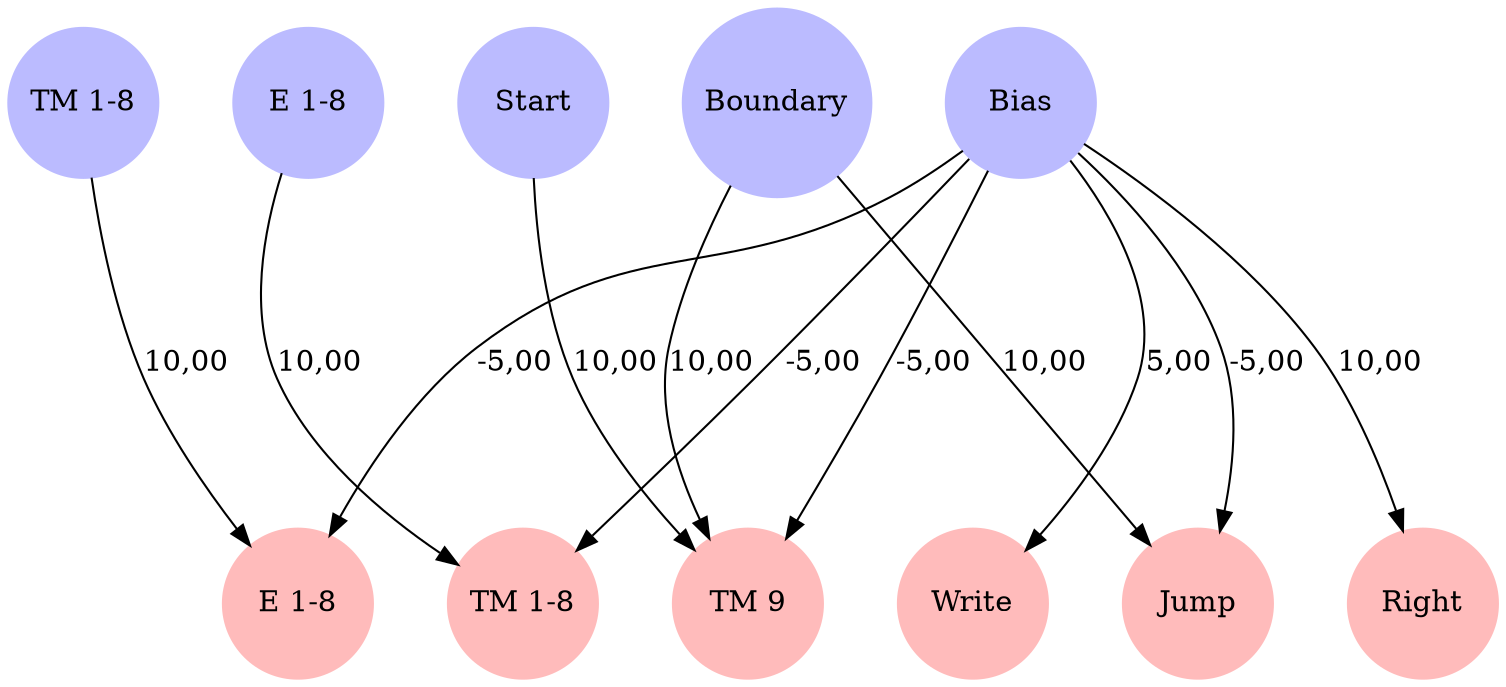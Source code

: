 digraph G {
	rankdir=TB;
	ranksep=2;
	dpi=200
	node [height=1, width=1]

	subgraph ins {
		rank=same;
		node [color="#BBBBFF", style=filled, shape=circle];
		Start;
		Boundary;
		E1[label="E 1-8"];
		M1[label="TM 1-8"];
		Bias;
	}

	subgraph outs {
		rank=same;
		node [color="#FFBBBB", style=filled, shape=circle];
		Eo1[label="E 1-8"];
		Mo1[label="TM 1-8"];
		Mo9[label="TM 9"];
		Write;
		Jump;
		Right;
	}

	node [shape=circle];

	Bias -> Write [label="5,00"];
	Start -> Mo9 [label="10,00"];
	Bias -> Mo1 [label="-5,00"];
	Bias -> Right [label="10,00"];
	Boundary -> Mo9 [label="10,00"];
	Bias -> Jump [label="-5,00"];
	Bias -> Mo9 [label="-5,00"];
	M1 -> Eo1 [label="10,00"];
	E1 -> Mo1 [label="10,00"];
	Bias -> Eo1 [label="-5,00"];
	Boundary -> Jump [label="10,00"];

	edge [style=invis]
	M1 -> E1;
	E1 -> Start;
	Start -> Boundary;
	Boundary -> Bias;
	
	Eo1 -> Mo1;
	Eo1 -> Mo9;
	Eo1 -> Write;
	Eo1 -> Jump;
	Eo1 -> Right;
	Mo1 -> Mo9;
	Mo1 -> Write;
	Mo1 -> Jump;
	Mo1 -> Right;
	Mo9 -> Write;
	Mo9 -> Jump;
	Mo9 -> Right;
	Write -> Jump;
	Write -> Right;
	Jump -> Right;

}
